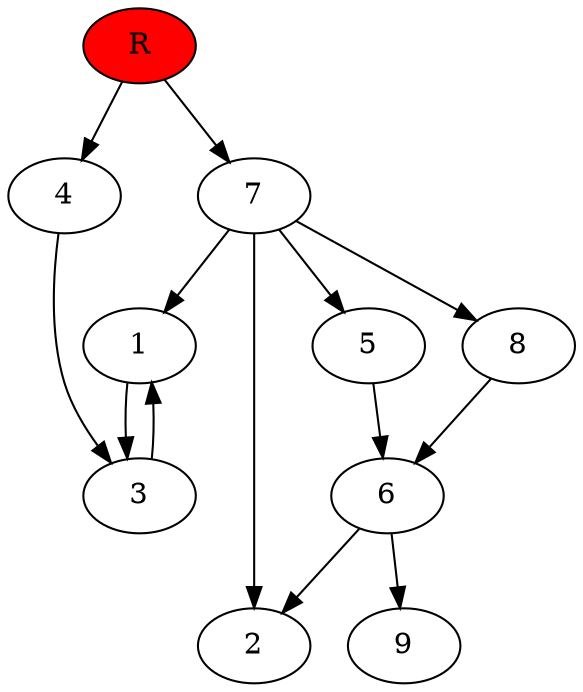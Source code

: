 digraph prb38102 {
	1
	2
	3
	4
	5
	6
	7
	8
	R [fillcolor="#ff0000" style=filled]
	1 -> 3
	3 -> 1
	4 -> 3
	5 -> 6
	6 -> 2
	6 -> 9
	7 -> 1
	7 -> 2
	7 -> 5
	7 -> 8
	8 -> 6
	R -> 4
	R -> 7
}
